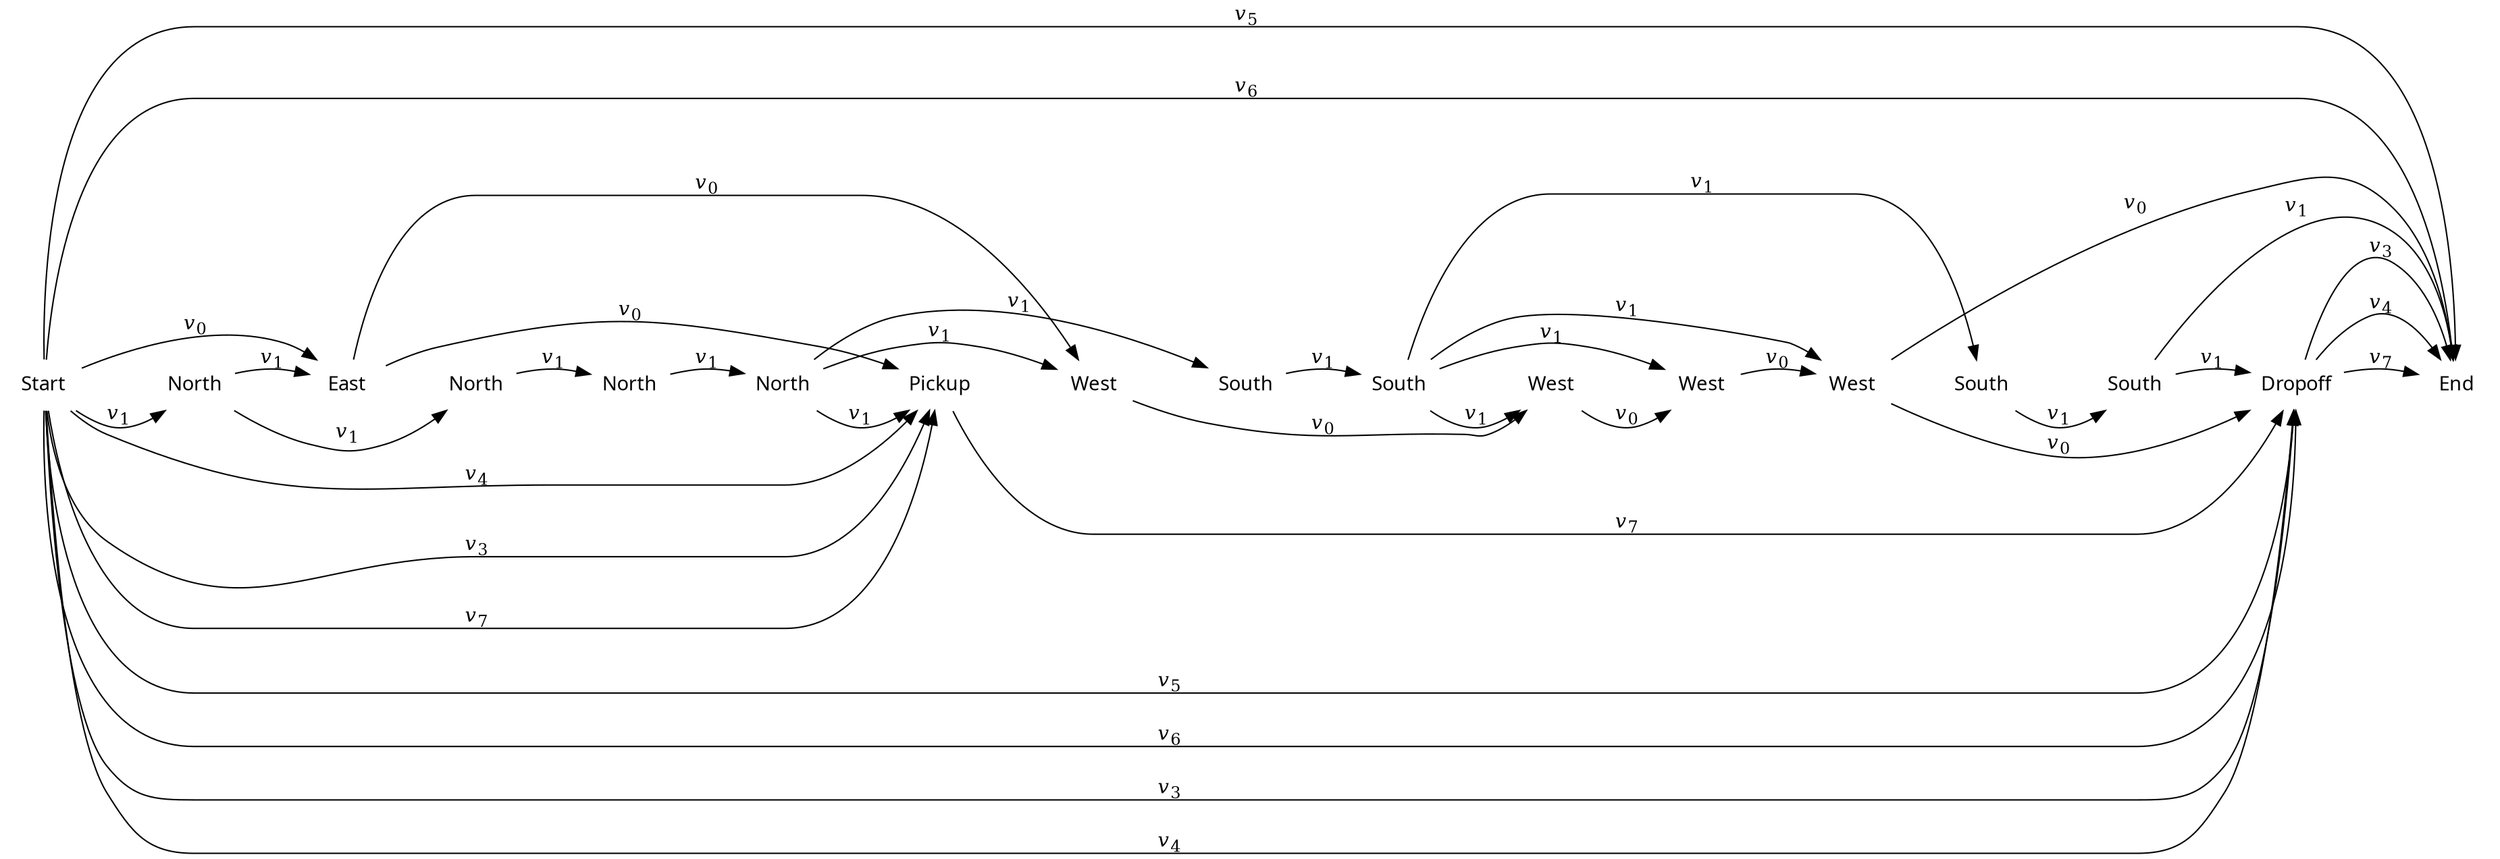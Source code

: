 digraph cat {
rankdir=LR
node [shape=plaintext]
edge [arrowhead=normal]

0 [label="Start",fontname="sans"]
1 [label="North",fontname="sans"]
2 [label="East",fontname="sans"]
3 [label="North",fontname="sans"]
4 [label="North",fontname="sans"]
5 [label="North",fontname="sans"]
6 [label="Pickup",fontname="sans"]
7 [label="West",fontname="sans"]
8 [label="South",fontname="sans"]
9 [label="South",fontname="sans"]
10 [label="West",fontname="sans"]
11 [label="West",fontname="sans"]
12 [label="West",fontname="sans"]
13 [label="South",fontname="sans"]
14 [label="South",fontname="sans"]
15 [label="Dropoff",fontname="sans"]
16 [label="End",fontname="sans"]

0 -> 2 [label=<<i>v</i><sub>0</sub>>]
0 -> 1 [label=<<i>v</i><sub>1</sub>>]
0 -> 6 [label=<<i>v</i><sub>3</sub>>]
0 -> 15 [label=<<i>v</i><sub>3</sub>>]
0 -> 6 [label=<<i>v</i><sub>4</sub>>]
0 -> 15 [label=<<i>v</i><sub>4</sub>>]
0 -> 15 [label=<<i>v</i><sub>5</sub>>]
0 -> 16 [label=<<i>v</i><sub>5</sub>>]
0 -> 15 [label=<<i>v</i><sub>6</sub>>]
0 -> 16 [label=<<i>v</i><sub>6</sub>>]
0 -> 6 [label=<<i>v</i><sub>7</sub>>]
1 -> 2 [label=<<i>v</i><sub>1</sub>>]
1 -> 3 [label=<<i>v</i><sub>1</sub>>]
2 -> 6 [label=<<i>v</i><sub>0</sub>>]
2 -> 7 [label=<<i>v</i><sub>0</sub>>]
3 -> 4 [label=<<i>v</i><sub>1</sub>>]
4 -> 5 [label=<<i>v</i><sub>1</sub>>]
5 -> 6 [label=<<i>v</i><sub>1</sub>>]
5 -> 7 [label=<<i>v</i><sub>1</sub>>]
5 -> 8 [label=<<i>v</i><sub>1</sub>>]
6 -> 15 [label=<<i>v</i><sub>7</sub>>]
7 -> 10 [label=<<i>v</i><sub>0</sub>>]
8 -> 9 [label=<<i>v</i><sub>1</sub>>]
9 -> 10 [label=<<i>v</i><sub>1</sub>>]
9 -> 11 [label=<<i>v</i><sub>1</sub>>]
9 -> 12 [label=<<i>v</i><sub>1</sub>>]
9 -> 13 [label=<<i>v</i><sub>1</sub>>]
10 -> 11 [label=<<i>v</i><sub>0</sub>>]
11 -> 12 [label=<<i>v</i><sub>0</sub>>]
12 -> 15 [label=<<i>v</i><sub>0</sub>>]
12 -> 16 [label=<<i>v</i><sub>0</sub>>]
13 -> 14 [label=<<i>v</i><sub>1</sub>>]
14 -> 15 [label=<<i>v</i><sub>1</sub>>]
14 -> 16 [label=<<i>v</i><sub>1</sub>>]
15 -> 16 [label=<<i>v</i><sub>3</sub>>]
15 -> 16 [label=<<i>v</i><sub>4</sub>>]
15 -> 16 [label=<<i>v</i><sub>7</sub>>]

# To line up the actions
0 -> 1 [weight=100,style=invis]
1 -> 2 [weight=100,style=invis]
2 -> 3 [weight=100,style=invis]
3 -> 4 [weight=100,style=invis]
4 -> 5 [weight=100,style=invis]
5 -> 6 [weight=100,style=invis]
6 -> 7 [weight=100,style=invis]
7 -> 8 [weight=100,style=invis]
8 -> 9 [weight=100,style=invis]
9 -> 10 [weight=100,style=invis]
10 -> 11 [weight=100,style=invis]
11 -> 12 [weight=100,style=invis]
12 -> 13 [weight=100,style=invis]
13 -> 14 [weight=100,style=invis]
14 -> 15 [weight=100,style=invis]
15 -> 16 [weight=100,style=invis]
}
